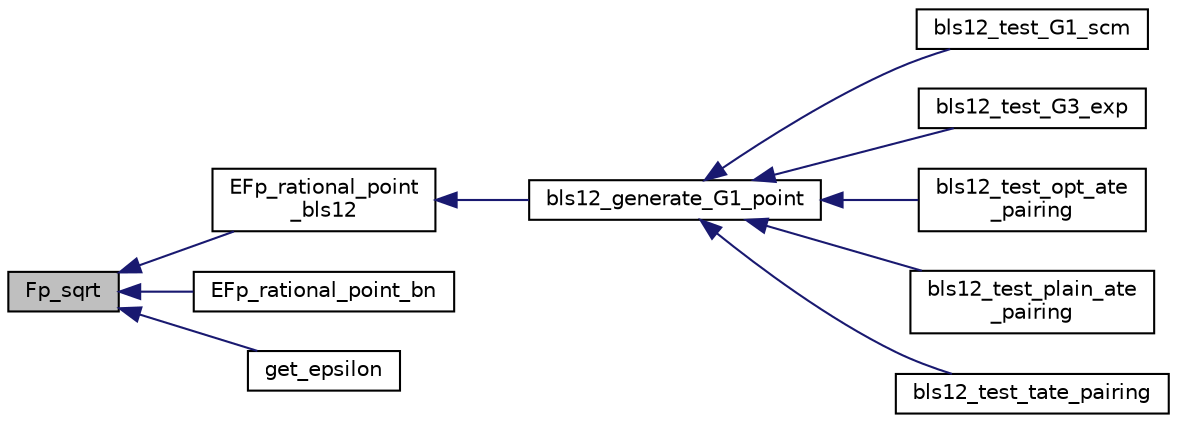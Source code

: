 digraph "Fp_sqrt"
{
  edge [fontname="Helvetica",fontsize="10",labelfontname="Helvetica",labelfontsize="10"];
  node [fontname="Helvetica",fontsize="10",shape=record];
  rankdir="LR";
  Node311 [label="Fp_sqrt",height=0.2,width=0.4,color="black", fillcolor="grey75", style="filled", fontcolor="black"];
  Node311 -> Node312 [dir="back",color="midnightblue",fontsize="10",style="solid",fontname="Helvetica"];
  Node312 [label="EFp_rational_point\l_bls12",height=0.2,width=0.4,color="black", fillcolor="white", style="filled",URL="$bn__efp_8h.html#a131fa3538790c33f2006d84b4a60f4e5"];
  Node312 -> Node313 [dir="back",color="midnightblue",fontsize="10",style="solid",fontname="Helvetica"];
  Node313 [label="bls12_generate_G1_point",height=0.2,width=0.4,color="black", fillcolor="white", style="filled",URL="$bls12__generate__points_8h.html#a72ef3b90d050e3eeb5395016e62ceaf1"];
  Node313 -> Node314 [dir="back",color="midnightblue",fontsize="10",style="solid",fontname="Helvetica"];
  Node314 [label="bls12_test_G1_scm",height=0.2,width=0.4,color="black", fillcolor="white", style="filled",URL="$bls12__test__pairings_8h.html#a3c1bc0bfce563a5be5d1c93c4b14ea9a"];
  Node313 -> Node315 [dir="back",color="midnightblue",fontsize="10",style="solid",fontname="Helvetica"];
  Node315 [label="bls12_test_G3_exp",height=0.2,width=0.4,color="black", fillcolor="white", style="filled",URL="$bls12__test__pairings_8h.html#a084d9bc232ef377fb2baa2fdb19686b2"];
  Node313 -> Node316 [dir="back",color="midnightblue",fontsize="10",style="solid",fontname="Helvetica"];
  Node316 [label="bls12_test_opt_ate\l_pairing",height=0.2,width=0.4,color="black", fillcolor="white", style="filled",URL="$bls12__test__pairings_8h.html#a8764956fa4214ba03988afe867f97f67"];
  Node313 -> Node317 [dir="back",color="midnightblue",fontsize="10",style="solid",fontname="Helvetica"];
  Node317 [label="bls12_test_plain_ate\l_pairing",height=0.2,width=0.4,color="black", fillcolor="white", style="filled",URL="$bls12__test__pairings_8h.html#a43b4f11c8806b181213808de80c8dc41"];
  Node313 -> Node318 [dir="back",color="midnightblue",fontsize="10",style="solid",fontname="Helvetica"];
  Node318 [label="bls12_test_tate_pairing",height=0.2,width=0.4,color="black", fillcolor="white", style="filled",URL="$bls12__test__pairings_8h.html#aab7376446062228691c95fa9ea45da9b"];
  Node311 -> Node319 [dir="back",color="midnightblue",fontsize="10",style="solid",fontname="Helvetica"];
  Node319 [label="EFp_rational_point_bn",height=0.2,width=0.4,color="black", fillcolor="white", style="filled",URL="$bn__efp_8h.html#a22397c097b95b8869032b55963d7ff2e"];
  Node311 -> Node320 [dir="back",color="midnightblue",fontsize="10",style="solid",fontname="Helvetica"];
  Node320 [label="get_epsilon",height=0.2,width=0.4,color="black", fillcolor="white", style="filled",URL="$bn__bls12__precoms_8h.html#aa1d90c4228a4df82f6d3c7282b85ed9f"];
}
